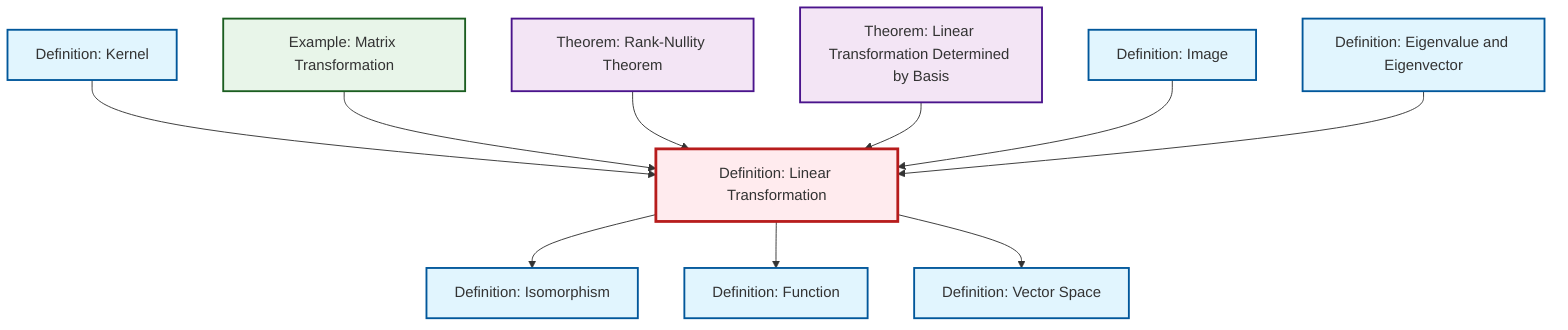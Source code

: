 graph TD
    classDef definition fill:#e1f5fe,stroke:#01579b,stroke-width:2px
    classDef theorem fill:#f3e5f5,stroke:#4a148c,stroke-width:2px
    classDef axiom fill:#fff3e0,stroke:#e65100,stroke-width:2px
    classDef example fill:#e8f5e9,stroke:#1b5e20,stroke-width:2px
    classDef current fill:#ffebee,stroke:#b71c1c,stroke-width:3px
    def-image["Definition: Image"]:::definition
    def-eigenvalue-eigenvector["Definition: Eigenvalue and Eigenvector"]:::definition
    def-function["Definition: Function"]:::definition
    def-linear-transformation["Definition: Linear Transformation"]:::definition
    ex-matrix-transformation["Example: Matrix Transformation"]:::example
    def-kernel["Definition: Kernel"]:::definition
    def-vector-space["Definition: Vector Space"]:::definition
    def-isomorphism["Definition: Isomorphism"]:::definition
    thm-linear-transformation-basis["Theorem: Linear Transformation Determined by Basis"]:::theorem
    thm-rank-nullity["Theorem: Rank-Nullity Theorem"]:::theorem
    def-linear-transformation --> def-isomorphism
    def-linear-transformation --> def-function
    def-linear-transformation --> def-vector-space
    def-kernel --> def-linear-transformation
    ex-matrix-transformation --> def-linear-transformation
    thm-rank-nullity --> def-linear-transformation
    thm-linear-transformation-basis --> def-linear-transformation
    def-image --> def-linear-transformation
    def-eigenvalue-eigenvector --> def-linear-transformation
    class def-linear-transformation current